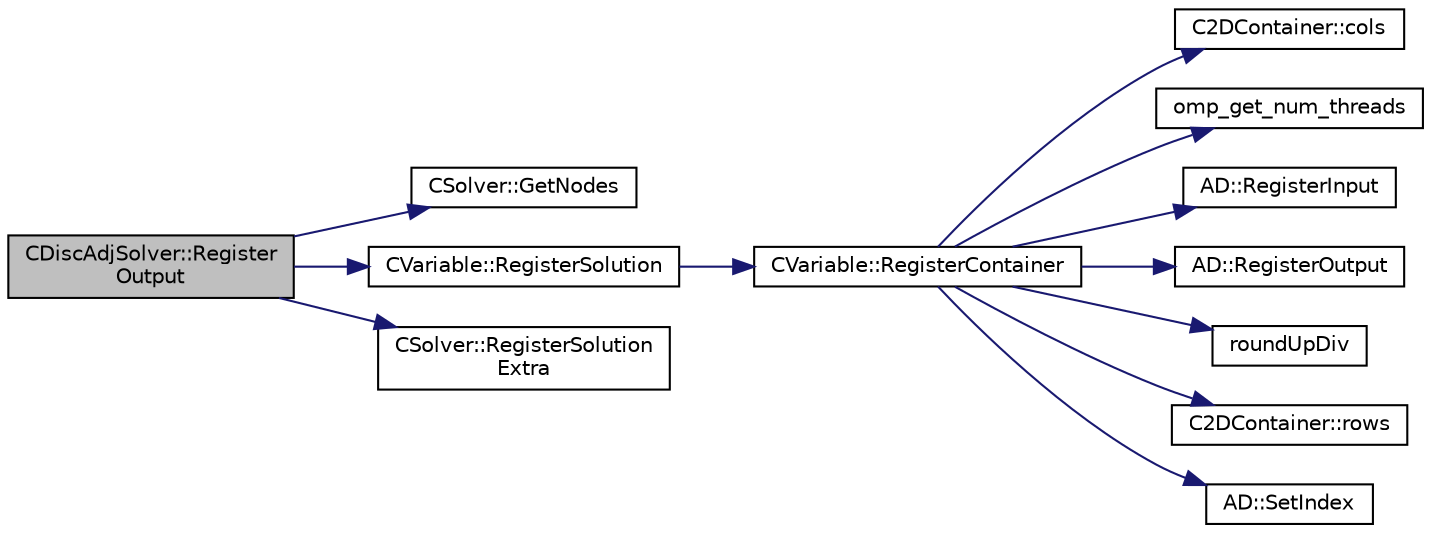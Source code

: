 digraph "CDiscAdjSolver::RegisterOutput"
{
 // LATEX_PDF_SIZE
  edge [fontname="Helvetica",fontsize="10",labelfontname="Helvetica",labelfontsize="10"];
  node [fontname="Helvetica",fontsize="10",shape=record];
  rankdir="LR";
  Node1 [label="CDiscAdjSolver::Register\lOutput",height=0.2,width=0.4,color="black", fillcolor="grey75", style="filled", fontcolor="black",tooltip="Performs the preprocessing of the adjoint AD-based solver. Registers all necessary variables that are..."];
  Node1 -> Node2 [color="midnightblue",fontsize="10",style="solid",fontname="Helvetica"];
  Node2 [label="CSolver::GetNodes",height=0.2,width=0.4,color="black", fillcolor="white", style="filled",URL="$classCSolver.html#af3198e52a2ea377bb765647b5e697197",tooltip="Allow outside access to the nodes of the solver, containing conservatives, primitives,..."];
  Node1 -> Node3 [color="midnightblue",fontsize="10",style="solid",fontname="Helvetica"];
  Node3 [label="CVariable::RegisterSolution",height=0.2,width=0.4,color="black", fillcolor="white", style="filled",URL="$classCVariable.html#ac7c3250fb186e2e086faac63fa5b3f64",tooltip="Register the variables in the solution array as input/output variable."];
  Node3 -> Node4 [color="midnightblue",fontsize="10",style="solid",fontname="Helvetica"];
  Node4 [label="CVariable::RegisterContainer",height=0.2,width=0.4,color="black", fillcolor="white", style="filled",URL="$classCVariable.html#af1541ca69d90ce4edb06d587b3295504",tooltip=" "];
  Node4 -> Node5 [color="midnightblue",fontsize="10",style="solid",fontname="Helvetica"];
  Node5 [label="C2DContainer::cols",height=0.2,width=0.4,color="black", fillcolor="white", style="filled",URL="$classC2DContainer.html#ab6d9161cd08887f034322ebcbc3deb12",tooltip=" "];
  Node4 -> Node6 [color="midnightblue",fontsize="10",style="solid",fontname="Helvetica"];
  Node6 [label="omp_get_num_threads",height=0.2,width=0.4,color="black", fillcolor="white", style="filled",URL="$omp__structure_8hpp.html#a15e588e219ac407d67b02755aab67506",tooltip="Number of threads in current team."];
  Node4 -> Node7 [color="midnightblue",fontsize="10",style="solid",fontname="Helvetica"];
  Node7 [label="AD::RegisterInput",height=0.2,width=0.4,color="black", fillcolor="white", style="filled",URL="$namespaceAD.html#a05310227c195f7e83d394ce9cae8b73e",tooltip="Registers the variable as an input and saves internal data (indices). I.e. as a leaf of the computati..."];
  Node4 -> Node8 [color="midnightblue",fontsize="10",style="solid",fontname="Helvetica"];
  Node8 [label="AD::RegisterOutput",height=0.2,width=0.4,color="black", fillcolor="white", style="filled",URL="$namespaceAD.html#ae381e45797545e980376c4aeb3f5afdc",tooltip="Registers the variable as an output. I.e. as the root of the computational graph."];
  Node4 -> Node9 [color="midnightblue",fontsize="10",style="solid",fontname="Helvetica"];
  Node9 [label="roundUpDiv",height=0.2,width=0.4,color="black", fillcolor="white", style="filled",URL="$omp__structure_8hpp.html#a1c00281f52b615b111a4990b2d2a5157",tooltip="Integer division rounding up."];
  Node4 -> Node10 [color="midnightblue",fontsize="10",style="solid",fontname="Helvetica"];
  Node10 [label="C2DContainer::rows",height=0.2,width=0.4,color="black", fillcolor="white", style="filled",URL="$classC2DContainer.html#ae383e99c56a27231333d71dfb8810623",tooltip=" "];
  Node4 -> Node11 [color="midnightblue",fontsize="10",style="solid",fontname="Helvetica"];
  Node11 [label="AD::SetIndex",height=0.2,width=0.4,color="black", fillcolor="white", style="filled",URL="$namespaceAD.html#a93909396dd20444ea1ad3100003ff08c",tooltip="Evaluates and saves gradient data from a variable."];
  Node1 -> Node12 [color="midnightblue",fontsize="10",style="solid",fontname="Helvetica"];
  Node12 [label="CSolver::RegisterSolution\lExtra",height=0.2,width=0.4,color="black", fillcolor="white", style="filled",URL="$classCSolver.html#a906709de648d818075a9e063ad82c7ca",tooltip="Register In- or Output."];
}
